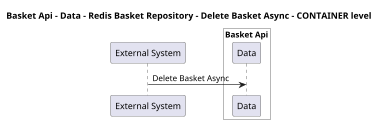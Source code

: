 @startuml
skinparam dpi 60

title Basket Api - Data - Redis Basket Repository - Delete Basket Async - CONTAINER level

participant "External System" as C4InterFlow.SoftwareSystems.ExternalSystem

box "Basket Api" #White

    participant "Data" as dotnet.eShop.Architecture.SoftwareSystems.BasketApi.Containers.Data
end box


C4InterFlow.SoftwareSystems.ExternalSystem -> dotnet.eShop.Architecture.SoftwareSystems.BasketApi.Containers.Data : Delete Basket Async


@enduml
